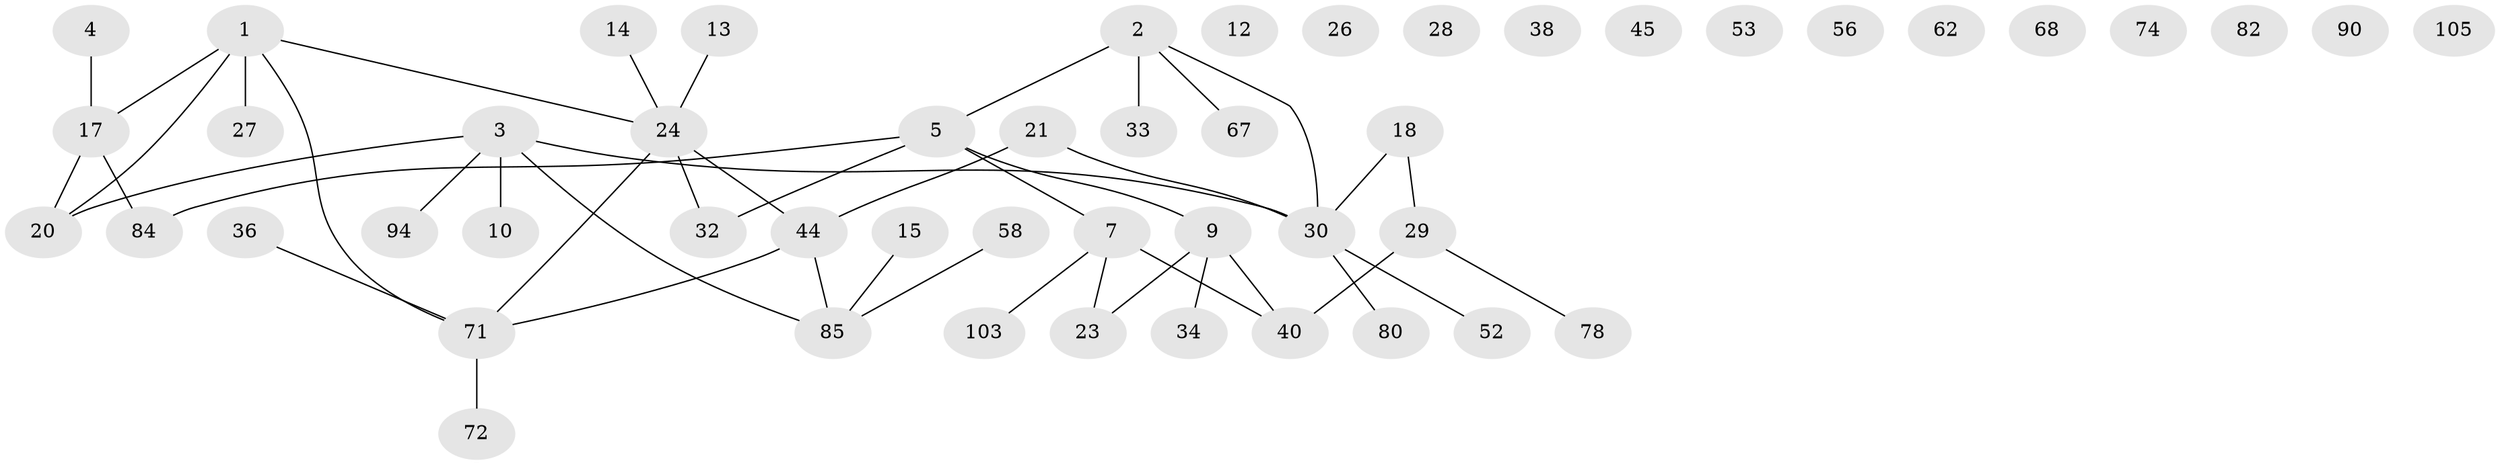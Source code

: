 // original degree distribution, {2: 0.3523809523809524, 5: 0.01904761904761905, 1: 0.21904761904761905, 3: 0.2, 4: 0.09523809523809523, 0: 0.11428571428571428}
// Generated by graph-tools (version 1.1) at 2025/16/03/04/25 18:16:41]
// undirected, 50 vertices, 46 edges
graph export_dot {
graph [start="1"]
  node [color=gray90,style=filled];
  1 [super="+8+25"];
  2 [super="+6"];
  3 [super="+55+16+81+63"];
  4;
  5 [super="+50"];
  7 [super="+22+31"];
  9 [super="+54"];
  10 [super="+77+11"];
  12;
  13;
  14 [super="+43"];
  15 [super="+19"];
  17 [super="+51+99+42+48"];
  18 [super="+102"];
  20 [super="+35"];
  21 [super="+37"];
  23 [super="+79"];
  24 [super="+93+59"];
  26;
  27;
  28;
  29 [super="+75+47"];
  30 [super="+88+46"];
  32;
  33;
  34 [super="+61"];
  36;
  38;
  40 [super="+49+66"];
  44 [super="+95+97"];
  45;
  52 [super="+70"];
  53;
  56;
  58;
  62;
  67;
  68 [super="+101"];
  71 [super="+76"];
  72;
  74;
  78 [super="+100"];
  80;
  82;
  84;
  85 [super="+89+87"];
  90;
  94;
  103;
  105;
  1 -- 27;
  1 -- 20;
  1 -- 71;
  1 -- 24;
  1 -- 17;
  2 -- 30;
  2 -- 33;
  2 -- 67;
  2 -- 5 [weight=2];
  3 -- 20;
  3 -- 94;
  3 -- 30;
  3 -- 10;
  3 -- 85;
  4 -- 17;
  5 -- 32;
  5 -- 84;
  5 -- 9;
  5 -- 7;
  7 -- 23 [weight=2];
  7 -- 40 [weight=2];
  7 -- 103;
  9 -- 23;
  9 -- 40;
  9 -- 34;
  13 -- 24;
  14 -- 24;
  15 -- 85;
  17 -- 84;
  17 -- 20;
  18 -- 29;
  18 -- 30;
  21 -- 30;
  21 -- 44;
  24 -- 32;
  24 -- 71;
  24 -- 44;
  29 -- 78;
  29 -- 40;
  30 -- 52;
  30 -- 80;
  36 -- 71;
  44 -- 71;
  44 -- 85;
  58 -- 85;
  71 -- 72;
}
